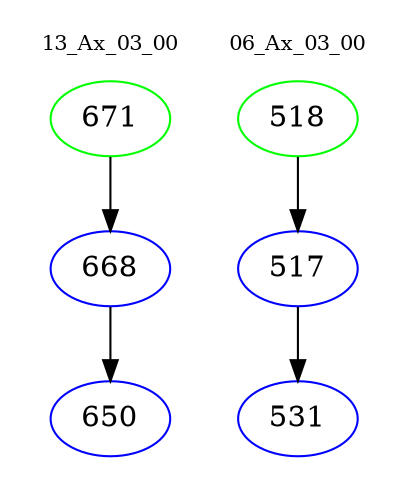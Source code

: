 digraph{
subgraph cluster_0 {
color = white
label = "13_Ax_03_00";
fontsize=10;
T0_671 [label="671", color="green"]
T0_671 -> T0_668 [color="black"]
T0_668 [label="668", color="blue"]
T0_668 -> T0_650 [color="black"]
T0_650 [label="650", color="blue"]
}
subgraph cluster_1 {
color = white
label = "06_Ax_03_00";
fontsize=10;
T1_518 [label="518", color="green"]
T1_518 -> T1_517 [color="black"]
T1_517 [label="517", color="blue"]
T1_517 -> T1_531 [color="black"]
T1_531 [label="531", color="blue"]
}
}
